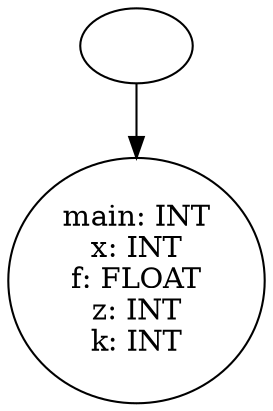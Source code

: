 digraph AST {
  "137497859980256" [label=""];
  "137497859980256" -> "137497859979344";
  "137497859979344" [label="main: INT
x: INT
f: FLOAT
z: INT
k: INT"];
}
